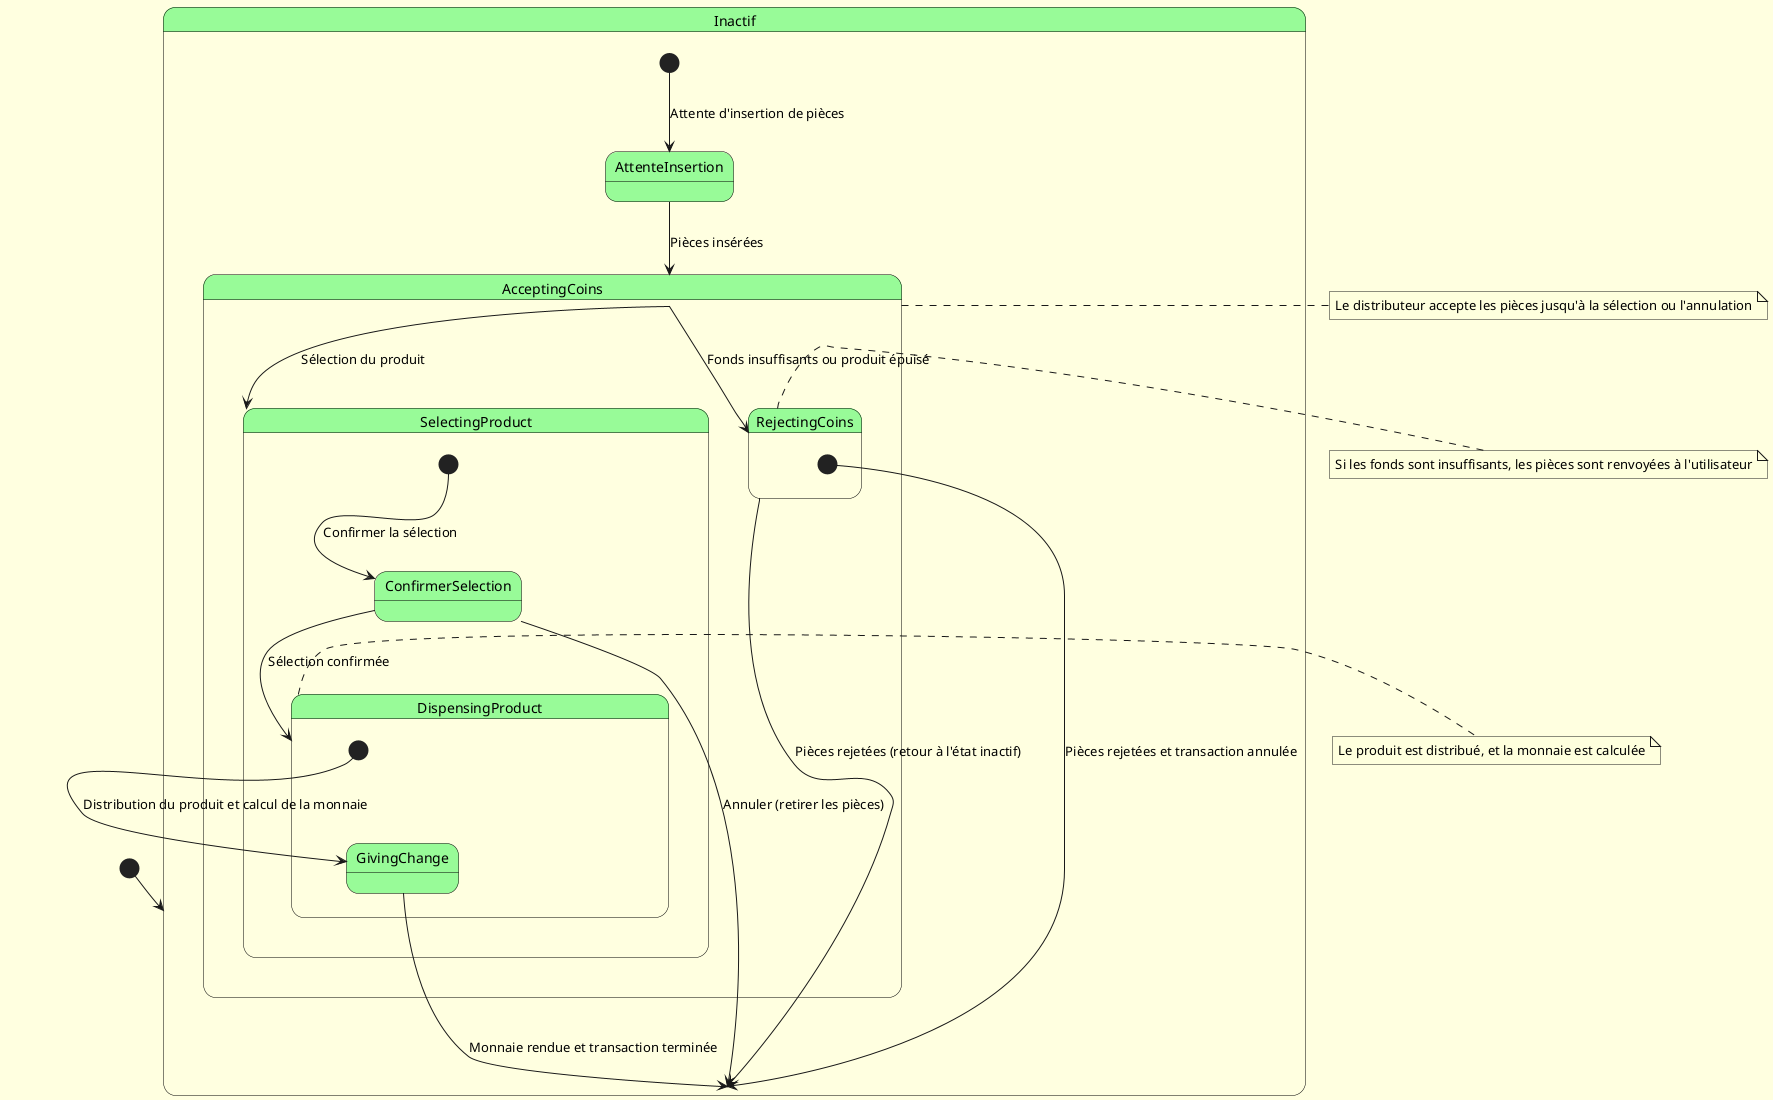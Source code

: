 @startuml ex1
skinparam backgroundColor LightYellow
skinparam state {
  StartColor MediumBlue
  EndColor Red
  BackgroundColor PaleGreen
  BorderColor Black
  FontName Arial
}

[*] --> Inactif

state Inactif {
  [*] --> AttenteInsertion : Attente d'insertion de pièces
  AttenteInsertion --> AcceptingCoins : Pièces insérées
}

state AcceptingCoins {
  AcceptingCoins --> SelectingProduct : Sélection du produit
  AcceptingCoins --> RejectingCoins : Fonds insuffisants ou produit épuisé
  RejectingCoins --> Inactif : Pièces rejetées (retour à l'état inactif)
}

state SelectingProduct {
  [*] --> ConfirmerSelection : Confirmer la sélection
  ConfirmerSelection --> DispensingProduct : Sélection confirmée
  ConfirmerSelection --> Inactif : Annuler (retirer les pièces)
}

state DispensingProduct {
  [*] --> GivingChange : Distribution du produit et calcul de la monnaie
  GivingChange --> Inactif : Monnaie rendue et transaction terminée
}

state RejectingCoins {
  [*] --> Inactif : Pièces rejetées et transaction annulée
}

note right of AcceptingCoins : Le distributeur accepte les pièces jusqu'à la sélection ou l'annulation
note right of DispensingProduct : Le produit est distribué, et la monnaie est calculée
note right of RejectingCoins : Si les fonds sont insuffisants, les pièces sont renvoyées à l'utilisateur
@enduml

